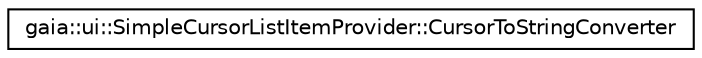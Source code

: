 digraph G
{
  edge [fontname="Helvetica",fontsize="10",labelfontname="Helvetica",labelfontsize="10"];
  node [fontname="Helvetica",fontsize="10",shape=record];
  rankdir=LR;
  Node1 [label="gaia::ui::SimpleCursorListItemProvider::CursorToStringConverter",height=0.2,width=0.4,color="black", fillcolor="white", style="filled",URL="$d2/dcb/classgaia_1_1ui_1_1_simple_cursor_list_item_provider_1_1_cursor_to_string_converter.html",tooltip="This class can be used by external clients of SimpleCursorListItemProvider to define how the Cursor s..."];
}
